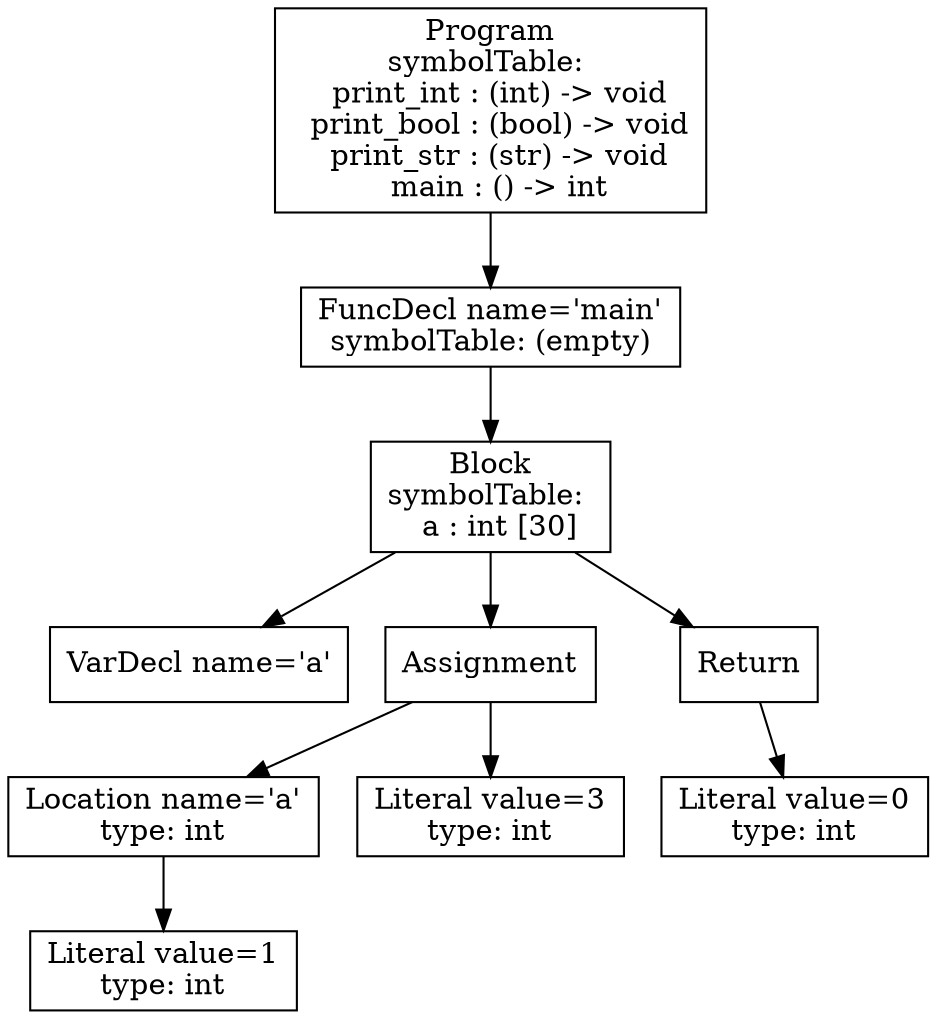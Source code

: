 digraph AST {
3 [shape=box, label="VarDecl name='a'"];
6 [shape=box, label="Literal value=1\ntype: int"];
5 [shape=box, label="Location name='a'\ntype: int"];
5 -> 6;
7 [shape=box, label="Literal value=3\ntype: int"];
4 [shape=box, label="Assignment"];
4 -> 5;
4 -> 7;
9 [shape=box, label="Literal value=0\ntype: int"];
8 [shape=box, label="Return"];
8 -> 9;
2 [shape=box, label="Block\nsymbolTable: \n  a : int [30]"];
2 -> 3;
2 -> 4;
2 -> 8;
1 [shape=box, label="FuncDecl name='main'\nsymbolTable: (empty)"];
1 -> 2;
0 [shape=box, label="Program\nsymbolTable: \n  print_int : (int) -> void\n  print_bool : (bool) -> void\n  print_str : (str) -> void\n  main : () -> int"];
0 -> 1;
}
